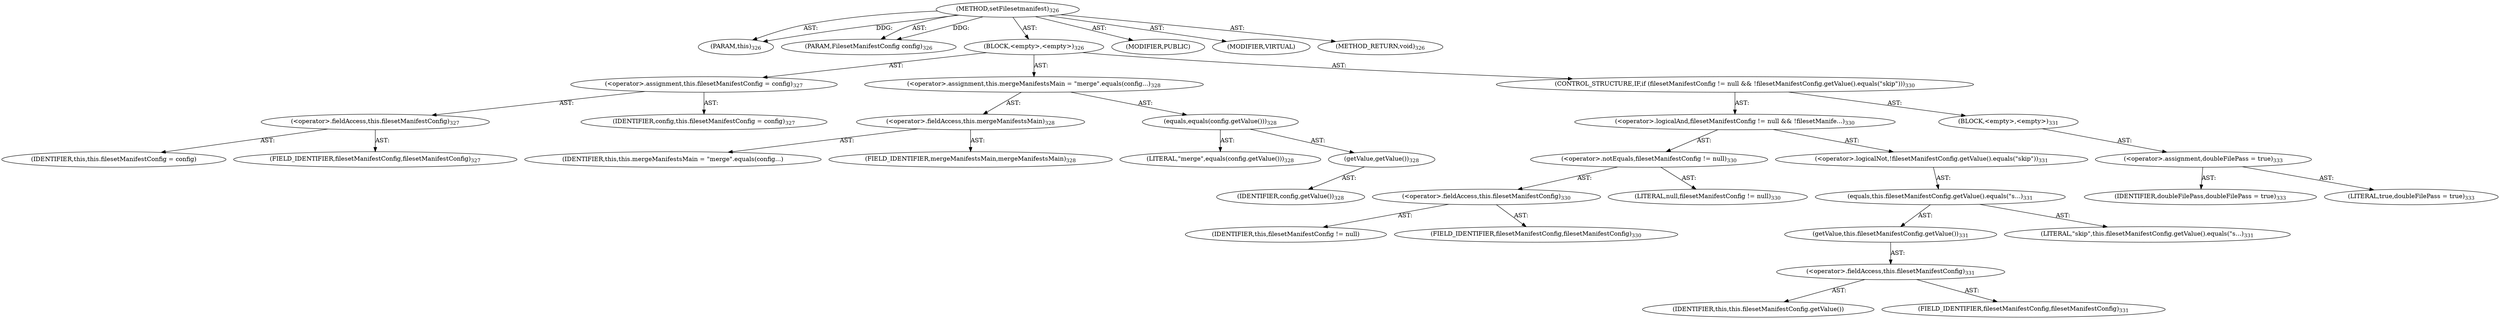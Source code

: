 digraph "setFilesetmanifest" {  
"111669149706" [label = <(METHOD,setFilesetmanifest)<SUB>326</SUB>> ]
"115964117019" [label = <(PARAM,this)<SUB>326</SUB>> ]
"115964117020" [label = <(PARAM,FilesetManifestConfig config)<SUB>326</SUB>> ]
"25769803813" [label = <(BLOCK,&lt;empty&gt;,&lt;empty&gt;)<SUB>326</SUB>> ]
"30064771191" [label = <(&lt;operator&gt;.assignment,this.filesetManifestConfig = config)<SUB>327</SUB>> ]
"30064771192" [label = <(&lt;operator&gt;.fieldAccess,this.filesetManifestConfig)<SUB>327</SUB>> ]
"68719476868" [label = <(IDENTIFIER,this,this.filesetManifestConfig = config)> ]
"55834574867" [label = <(FIELD_IDENTIFIER,filesetManifestConfig,filesetManifestConfig)<SUB>327</SUB>> ]
"68719476869" [label = <(IDENTIFIER,config,this.filesetManifestConfig = config)<SUB>327</SUB>> ]
"30064771193" [label = <(&lt;operator&gt;.assignment,this.mergeManifestsMain = &quot;merge&quot;.equals(config...)<SUB>328</SUB>> ]
"30064771194" [label = <(&lt;operator&gt;.fieldAccess,this.mergeManifestsMain)<SUB>328</SUB>> ]
"68719476870" [label = <(IDENTIFIER,this,this.mergeManifestsMain = &quot;merge&quot;.equals(config...)> ]
"55834574868" [label = <(FIELD_IDENTIFIER,mergeManifestsMain,mergeManifestsMain)<SUB>328</SUB>> ]
"30064771195" [label = <(equals,equals(config.getValue()))<SUB>328</SUB>> ]
"90194313245" [label = <(LITERAL,&quot;merge&quot;,equals(config.getValue()))<SUB>328</SUB>> ]
"30064771196" [label = <(getValue,getValue())<SUB>328</SUB>> ]
"68719476871" [label = <(IDENTIFIER,config,getValue())<SUB>328</SUB>> ]
"47244640278" [label = <(CONTROL_STRUCTURE,IF,if (filesetManifestConfig != null &amp;&amp; !filesetManifestConfig.getValue().equals(&quot;skip&quot;)))<SUB>330</SUB>> ]
"30064771197" [label = <(&lt;operator&gt;.logicalAnd,filesetManifestConfig != null &amp;&amp; !filesetManife...)<SUB>330</SUB>> ]
"30064771198" [label = <(&lt;operator&gt;.notEquals,filesetManifestConfig != null)<SUB>330</SUB>> ]
"30064771199" [label = <(&lt;operator&gt;.fieldAccess,this.filesetManifestConfig)<SUB>330</SUB>> ]
"68719476872" [label = <(IDENTIFIER,this,filesetManifestConfig != null)> ]
"55834574869" [label = <(FIELD_IDENTIFIER,filesetManifestConfig,filesetManifestConfig)<SUB>330</SUB>> ]
"90194313246" [label = <(LITERAL,null,filesetManifestConfig != null)<SUB>330</SUB>> ]
"30064771200" [label = <(&lt;operator&gt;.logicalNot,!filesetManifestConfig.getValue().equals(&quot;skip&quot;))<SUB>331</SUB>> ]
"30064771201" [label = <(equals,this.filesetManifestConfig.getValue().equals(&quot;s...)<SUB>331</SUB>> ]
"30064771202" [label = <(getValue,this.filesetManifestConfig.getValue())<SUB>331</SUB>> ]
"30064771203" [label = <(&lt;operator&gt;.fieldAccess,this.filesetManifestConfig)<SUB>331</SUB>> ]
"68719476873" [label = <(IDENTIFIER,this,this.filesetManifestConfig.getValue())> ]
"55834574870" [label = <(FIELD_IDENTIFIER,filesetManifestConfig,filesetManifestConfig)<SUB>331</SUB>> ]
"90194313247" [label = <(LITERAL,&quot;skip&quot;,this.filesetManifestConfig.getValue().equals(&quot;s...)<SUB>331</SUB>> ]
"25769803814" [label = <(BLOCK,&lt;empty&gt;,&lt;empty&gt;)<SUB>331</SUB>> ]
"30064771204" [label = <(&lt;operator&gt;.assignment,doubleFilePass = true)<SUB>333</SUB>> ]
"68719476874" [label = <(IDENTIFIER,doubleFilePass,doubleFilePass = true)<SUB>333</SUB>> ]
"90194313248" [label = <(LITERAL,true,doubleFilePass = true)<SUB>333</SUB>> ]
"133143986212" [label = <(MODIFIER,PUBLIC)> ]
"133143986213" [label = <(MODIFIER,VIRTUAL)> ]
"128849018890" [label = <(METHOD_RETURN,void)<SUB>326</SUB>> ]
  "111669149706" -> "115964117019"  [ label = "AST: "] 
  "111669149706" -> "115964117020"  [ label = "AST: "] 
  "111669149706" -> "25769803813"  [ label = "AST: "] 
  "111669149706" -> "133143986212"  [ label = "AST: "] 
  "111669149706" -> "133143986213"  [ label = "AST: "] 
  "111669149706" -> "128849018890"  [ label = "AST: "] 
  "25769803813" -> "30064771191"  [ label = "AST: "] 
  "25769803813" -> "30064771193"  [ label = "AST: "] 
  "25769803813" -> "47244640278"  [ label = "AST: "] 
  "30064771191" -> "30064771192"  [ label = "AST: "] 
  "30064771191" -> "68719476869"  [ label = "AST: "] 
  "30064771192" -> "68719476868"  [ label = "AST: "] 
  "30064771192" -> "55834574867"  [ label = "AST: "] 
  "30064771193" -> "30064771194"  [ label = "AST: "] 
  "30064771193" -> "30064771195"  [ label = "AST: "] 
  "30064771194" -> "68719476870"  [ label = "AST: "] 
  "30064771194" -> "55834574868"  [ label = "AST: "] 
  "30064771195" -> "90194313245"  [ label = "AST: "] 
  "30064771195" -> "30064771196"  [ label = "AST: "] 
  "30064771196" -> "68719476871"  [ label = "AST: "] 
  "47244640278" -> "30064771197"  [ label = "AST: "] 
  "47244640278" -> "25769803814"  [ label = "AST: "] 
  "30064771197" -> "30064771198"  [ label = "AST: "] 
  "30064771197" -> "30064771200"  [ label = "AST: "] 
  "30064771198" -> "30064771199"  [ label = "AST: "] 
  "30064771198" -> "90194313246"  [ label = "AST: "] 
  "30064771199" -> "68719476872"  [ label = "AST: "] 
  "30064771199" -> "55834574869"  [ label = "AST: "] 
  "30064771200" -> "30064771201"  [ label = "AST: "] 
  "30064771201" -> "30064771202"  [ label = "AST: "] 
  "30064771201" -> "90194313247"  [ label = "AST: "] 
  "30064771202" -> "30064771203"  [ label = "AST: "] 
  "30064771203" -> "68719476873"  [ label = "AST: "] 
  "30064771203" -> "55834574870"  [ label = "AST: "] 
  "25769803814" -> "30064771204"  [ label = "AST: "] 
  "30064771204" -> "68719476874"  [ label = "AST: "] 
  "30064771204" -> "90194313248"  [ label = "AST: "] 
  "111669149706" -> "115964117019"  [ label = "DDG: "] 
  "111669149706" -> "115964117020"  [ label = "DDG: "] 
}
